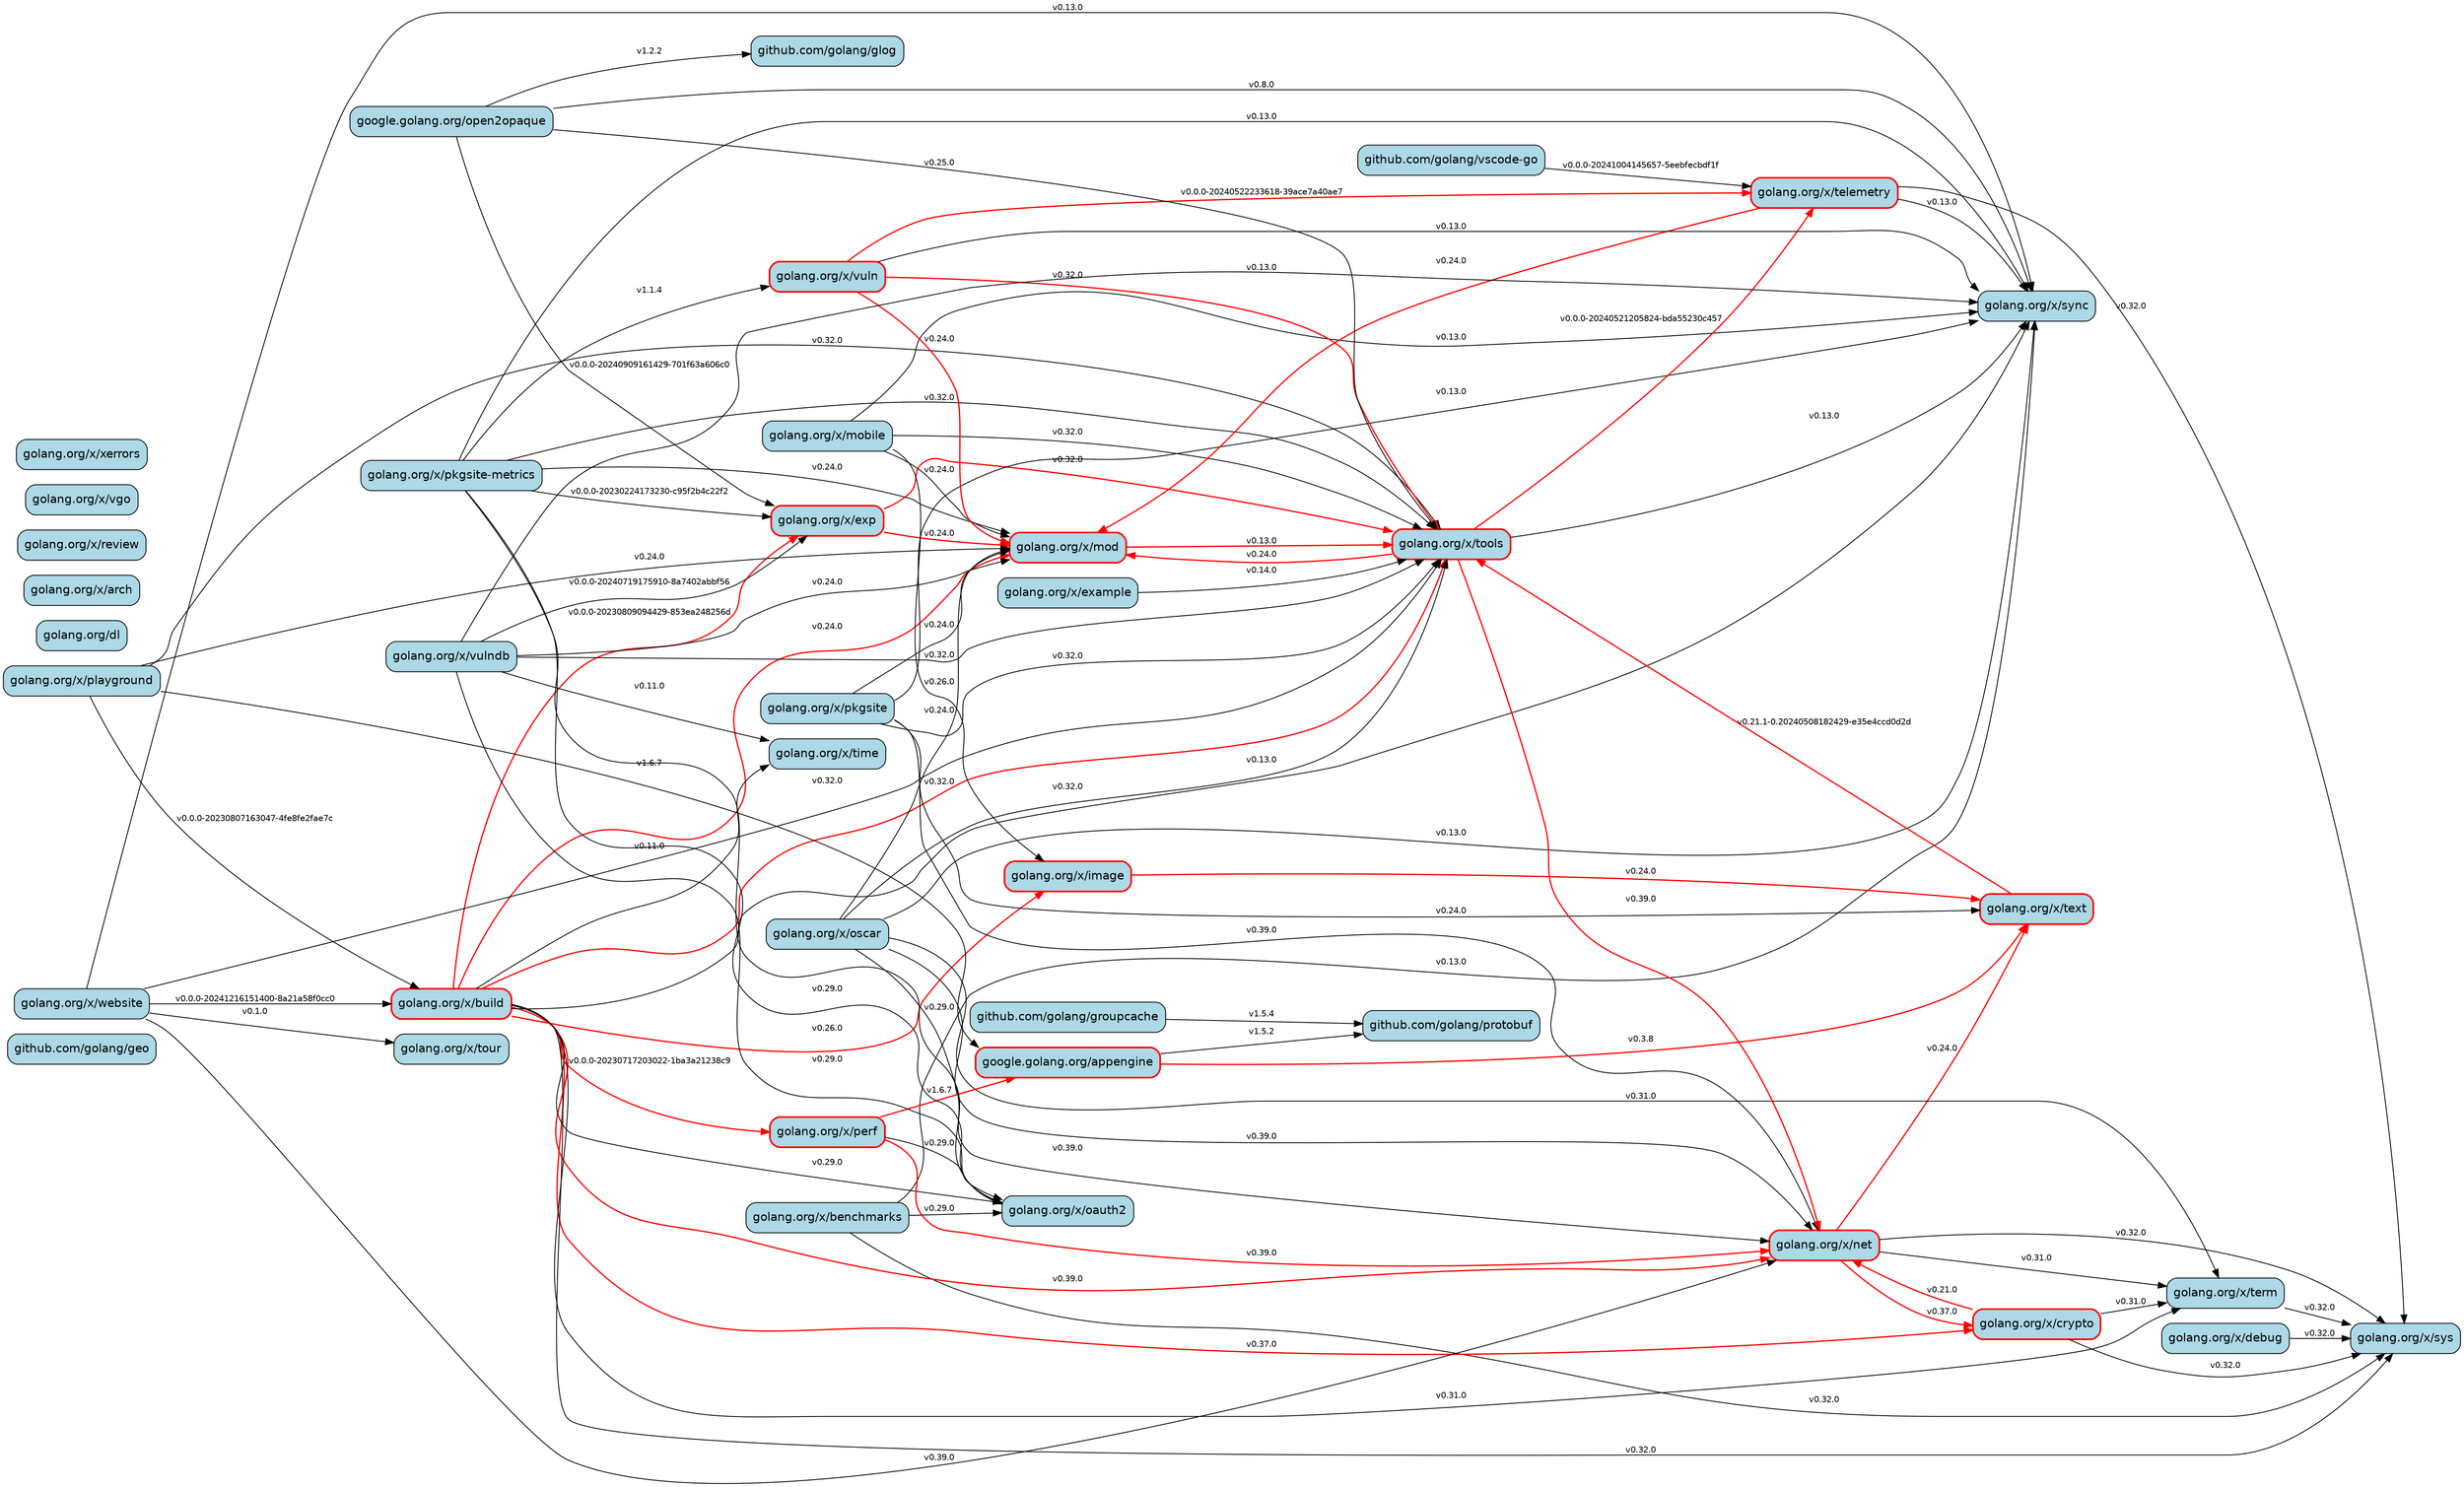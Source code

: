digraph dependencies {
  rankdir="LR";
  node [shape=box, style="rounded,filled", fontname="Helvetica"];
  edge [fontname="Helvetica", fontsize=10];

  // Node Definitions
  "github.com/golang/geo" [label="github.com/golang/geo", fillcolor="lightblue"];
  "github.com/golang/glog" [label="github.com/golang/glog", fillcolor="lightblue"];
  "github.com/golang/groupcache" [label="github.com/golang/groupcache", fillcolor="lightblue"];
  "github.com/golang/protobuf" [label="github.com/golang/protobuf", fillcolor="lightblue"];
  "github.com/golang/vscode-go" [label="github.com/golang/vscode-go", fillcolor="lightblue"];
  "golang.org/dl" [label="golang.org/dl", fillcolor="lightblue"];
  "golang.org/x/arch" [label="golang.org/x/arch", fillcolor="lightblue"];
  "golang.org/x/benchmarks" [label="golang.org/x/benchmarks", fillcolor="lightblue"];
  "golang.org/x/build" [label="golang.org/x/build", fillcolor="lightblue", color="red", penwidth=2];
  "golang.org/x/crypto" [label="golang.org/x/crypto", fillcolor="lightblue", color="red", penwidth=2];
  "golang.org/x/debug" [label="golang.org/x/debug", fillcolor="lightblue"];
  "golang.org/x/example" [label="golang.org/x/example", fillcolor="lightblue"];
  "golang.org/x/exp" [label="golang.org/x/exp", fillcolor="lightblue", color="red", penwidth=2];
  "golang.org/x/image" [label="golang.org/x/image", fillcolor="lightblue", color="red", penwidth=2];
  "golang.org/x/mobile" [label="golang.org/x/mobile", fillcolor="lightblue"];
  "golang.org/x/mod" [label="golang.org/x/mod", fillcolor="lightblue", color="red", penwidth=2];
  "golang.org/x/net" [label="golang.org/x/net", fillcolor="lightblue", color="red", penwidth=2];
  "golang.org/x/oauth2" [label="golang.org/x/oauth2", fillcolor="lightblue"];
  "golang.org/x/oscar" [label="golang.org/x/oscar", fillcolor="lightblue"];
  "golang.org/x/perf" [label="golang.org/x/perf", fillcolor="lightblue", color="red", penwidth=2];
  "golang.org/x/pkgsite" [label="golang.org/x/pkgsite", fillcolor="lightblue"];
  "golang.org/x/pkgsite-metrics" [label="golang.org/x/pkgsite-metrics", fillcolor="lightblue"];
  "golang.org/x/playground" [label="golang.org/x/playground", fillcolor="lightblue"];
  "golang.org/x/review" [label="golang.org/x/review", fillcolor="lightblue"];
  "golang.org/x/sync" [label="golang.org/x/sync", fillcolor="lightblue"];
  "golang.org/x/sys" [label="golang.org/x/sys", fillcolor="lightblue"];
  "golang.org/x/telemetry" [label="golang.org/x/telemetry", fillcolor="lightblue", color="red", penwidth=2];
  "golang.org/x/term" [label="golang.org/x/term", fillcolor="lightblue"];
  "golang.org/x/text" [label="golang.org/x/text", fillcolor="lightblue", color="red", penwidth=2];
  "golang.org/x/time" [label="golang.org/x/time", fillcolor="lightblue"];
  "golang.org/x/tools" [label="golang.org/x/tools", fillcolor="lightblue", color="red", penwidth=2];
  "golang.org/x/tour" [label="golang.org/x/tour", fillcolor="lightblue"];
  "golang.org/x/vgo" [label="golang.org/x/vgo", fillcolor="lightblue"];
  "golang.org/x/vuln" [label="golang.org/x/vuln", fillcolor="lightblue", color="red", penwidth=2];
  "golang.org/x/vulndb" [label="golang.org/x/vulndb", fillcolor="lightblue"];
  "golang.org/x/website" [label="golang.org/x/website", fillcolor="lightblue"];
  "golang.org/x/xerrors" [label="golang.org/x/xerrors", fillcolor="lightblue"];
  "google.golang.org/appengine" [label="google.golang.org/appengine", fillcolor="lightblue", color="red", penwidth=2];
  "google.golang.org/open2opaque" [label="google.golang.org/open2opaque", fillcolor="lightblue"];

  // Edges (Dependencies)
  "github.com/golang/groupcache" -> "github.com/golang/protobuf" [label="v1.5.4"];
  "github.com/golang/vscode-go" -> "golang.org/x/telemetry" [label="v0.0.0-20241004145657-5eebfecbdf1f"];
  "golang.org/x/benchmarks" -> "golang.org/x/oauth2" [label="v0.29.0"];
  "golang.org/x/benchmarks" -> "golang.org/x/sync" [label="v0.13.0"];
  "golang.org/x/benchmarks" -> "golang.org/x/sys" [label="v0.32.0"];
  "golang.org/x/build" -> "golang.org/x/crypto" [label="v0.37.0", color="red", penwidth=1.5];
  "golang.org/x/build" -> "golang.org/x/exp" [label="v0.0.0-20230809094429-853ea248256d", color="red", penwidth=1.5];
  "golang.org/x/build" -> "golang.org/x/image" [label="v0.26.0", color="red", penwidth=1.5];
  "golang.org/x/build" -> "golang.org/x/mod" [label="v0.24.0", color="red", penwidth=1.5];
  "golang.org/x/build" -> "golang.org/x/net" [label="v0.39.0", color="red", penwidth=1.5];
  "golang.org/x/build" -> "golang.org/x/oauth2" [label="v0.29.0"];
  "golang.org/x/build" -> "golang.org/x/perf" [label="v0.0.0-20230717203022-1ba3a21238c9", color="red", penwidth=1.5];
  "golang.org/x/build" -> "golang.org/x/sync" [label="v0.13.0"];
  "golang.org/x/build" -> "golang.org/x/sys" [label="v0.32.0"];
  "golang.org/x/build" -> "golang.org/x/term" [label="v0.31.0"];
  "golang.org/x/build" -> "golang.org/x/time" [label="v0.11.0"];
  "golang.org/x/build" -> "golang.org/x/tools" [label="v0.32.0", color="red", penwidth=1.5];
  "golang.org/x/crypto" -> "golang.org/x/net" [label="v0.21.0", color="red", penwidth=1.5];
  "golang.org/x/crypto" -> "golang.org/x/sys" [label="v0.32.0"];
  "golang.org/x/crypto" -> "golang.org/x/term" [label="v0.31.0"];
  "golang.org/x/debug" -> "golang.org/x/sys" [label="v0.32.0"];
  "golang.org/x/example" -> "golang.org/x/tools" [label="v0.14.0"];
  "golang.org/x/exp" -> "golang.org/x/mod" [label="v0.24.0", color="red", penwidth=1.5];
  "golang.org/x/exp" -> "golang.org/x/tools" [label="v0.32.0", color="red", penwidth=1.5];
  "golang.org/x/image" -> "golang.org/x/text" [label="v0.24.0", color="red", penwidth=1.5];
  "golang.org/x/mobile" -> "golang.org/x/image" [label="v0.26.0"];
  "golang.org/x/mobile" -> "golang.org/x/mod" [label="v0.24.0"];
  "golang.org/x/mobile" -> "golang.org/x/sync" [label="v0.13.0"];
  "golang.org/x/mobile" -> "golang.org/x/tools" [label="v0.32.0"];
  "golang.org/x/mod" -> "golang.org/x/tools" [label="v0.13.0", color="red", penwidth=1.5];
  "golang.org/x/net" -> "golang.org/x/crypto" [label="v0.37.0", color="red", penwidth=1.5];
  "golang.org/x/net" -> "golang.org/x/sys" [label="v0.32.0"];
  "golang.org/x/net" -> "golang.org/x/term" [label="v0.31.0"];
  "golang.org/x/net" -> "golang.org/x/text" [label="v0.24.0", color="red", penwidth=1.5];
  "golang.org/x/oscar" -> "golang.org/x/mod" [label="v0.24.0"];
  "golang.org/x/oscar" -> "golang.org/x/net" [label="v0.39.0"];
  "golang.org/x/oscar" -> "golang.org/x/oauth2" [label="v0.29.0"];
  "golang.org/x/oscar" -> "golang.org/x/sync" [label="v0.13.0"];
  "golang.org/x/oscar" -> "golang.org/x/term" [label="v0.31.0"];
  "golang.org/x/oscar" -> "golang.org/x/tools" [label="v0.32.0"];
  "golang.org/x/perf" -> "golang.org/x/net" [label="v0.39.0", color="red", penwidth=1.5];
  "golang.org/x/perf" -> "golang.org/x/oauth2" [label="v0.29.0"];
  "golang.org/x/perf" -> "google.golang.org/appengine" [label="v1.6.7", color="red", penwidth=1.5];
  "golang.org/x/pkgsite" -> "golang.org/x/mod" [label="v0.24.0"];
  "golang.org/x/pkgsite" -> "golang.org/x/net" [label="v0.39.0"];
  "golang.org/x/pkgsite" -> "golang.org/x/sync" [label="v0.13.0"];
  "golang.org/x/pkgsite" -> "golang.org/x/text" [label="v0.24.0"];
  "golang.org/x/pkgsite" -> "golang.org/x/tools" [label="v0.32.0"];
  "golang.org/x/pkgsite-metrics" -> "golang.org/x/exp" [label="v0.0.0-20230224173230-c95f2b4c22f2"];
  "golang.org/x/pkgsite-metrics" -> "golang.org/x/mod" [label="v0.24.0"];
  "golang.org/x/pkgsite-metrics" -> "golang.org/x/net" [label="v0.39.0"];
  "golang.org/x/pkgsite-metrics" -> "golang.org/x/oauth2" [label="v0.29.0"];
  "golang.org/x/pkgsite-metrics" -> "golang.org/x/sync" [label="v0.13.0"];
  "golang.org/x/pkgsite-metrics" -> "golang.org/x/tools" [label="v0.32.0"];
  "golang.org/x/pkgsite-metrics" -> "golang.org/x/vuln" [label="v1.1.4"];
  "golang.org/x/playground" -> "golang.org/x/build" [label="v0.0.0-20230807163047-4fe8fe2fae7c"];
  "golang.org/x/playground" -> "golang.org/x/mod" [label="v0.24.0"];
  "golang.org/x/playground" -> "golang.org/x/tools" [label="v0.32.0"];
  "golang.org/x/playground" -> "google.golang.org/appengine" [label="v1.6.7"];
  "golang.org/x/telemetry" -> "golang.org/x/mod" [label="v0.24.0", color="red", penwidth=1.5];
  "golang.org/x/telemetry" -> "golang.org/x/sync" [label="v0.13.0"];
  "golang.org/x/telemetry" -> "golang.org/x/sys" [label="v0.32.0"];
  "golang.org/x/term" -> "golang.org/x/sys" [label="v0.32.0"];
  "golang.org/x/text" -> "golang.org/x/tools" [label="v0.21.1-0.20240508182429-e35e4ccd0d2d", color="red", penwidth=1.5];
  "golang.org/x/tools" -> "golang.org/x/mod" [label="v0.24.0", color="red", penwidth=1.5];
  "golang.org/x/tools" -> "golang.org/x/net" [label="v0.39.0", color="red", penwidth=1.5];
  "golang.org/x/tools" -> "golang.org/x/sync" [label="v0.13.0"];
  "golang.org/x/tools" -> "golang.org/x/telemetry" [label="v0.0.0-20240521205824-bda55230c457", color="red", penwidth=1.5];
  "golang.org/x/vuln" -> "golang.org/x/mod" [label="v0.24.0", color="red", penwidth=1.5];
  "golang.org/x/vuln" -> "golang.org/x/sync" [label="v0.13.0"];
  "golang.org/x/vuln" -> "golang.org/x/telemetry" [label="v0.0.0-20240522233618-39ace7a40ae7", color="red", penwidth=1.5];
  "golang.org/x/vuln" -> "golang.org/x/tools" [label="v0.32.0", color="red", penwidth=1.5];
  "golang.org/x/vulndb" -> "golang.org/x/exp" [label="v0.0.0-20240719175910-8a7402abbf56"];
  "golang.org/x/vulndb" -> "golang.org/x/mod" [label="v0.24.0"];
  "golang.org/x/vulndb" -> "golang.org/x/oauth2" [label="v0.29.0"];
  "golang.org/x/vulndb" -> "golang.org/x/sync" [label="v0.13.0"];
  "golang.org/x/vulndb" -> "golang.org/x/time" [label="v0.11.0"];
  "golang.org/x/vulndb" -> "golang.org/x/tools" [label="v0.32.0"];
  "golang.org/x/website" -> "golang.org/x/build" [label="v0.0.0-20241216151400-8a21a58f0cc0"];
  "golang.org/x/website" -> "golang.org/x/net" [label="v0.39.0"];
  "golang.org/x/website" -> "golang.org/x/sync" [label="v0.13.0"];
  "golang.org/x/website" -> "golang.org/x/tools" [label="v0.32.0"];
  "golang.org/x/website" -> "golang.org/x/tour" [label="v0.1.0"];
  "google.golang.org/appengine" -> "github.com/golang/protobuf" [label="v1.5.2"];
  "google.golang.org/appengine" -> "golang.org/x/text" [label="v0.3.8", color="red", penwidth=1.5];
  "google.golang.org/open2opaque" -> "github.com/golang/glog" [label="v1.2.2"];
  "google.golang.org/open2opaque" -> "golang.org/x/exp" [label="v0.0.0-20240909161429-701f63a606c0"];
  "google.golang.org/open2opaque" -> "golang.org/x/sync" [label="v0.8.0"];
  "google.golang.org/open2opaque" -> "golang.org/x/tools" [label="v0.25.0"];
}
